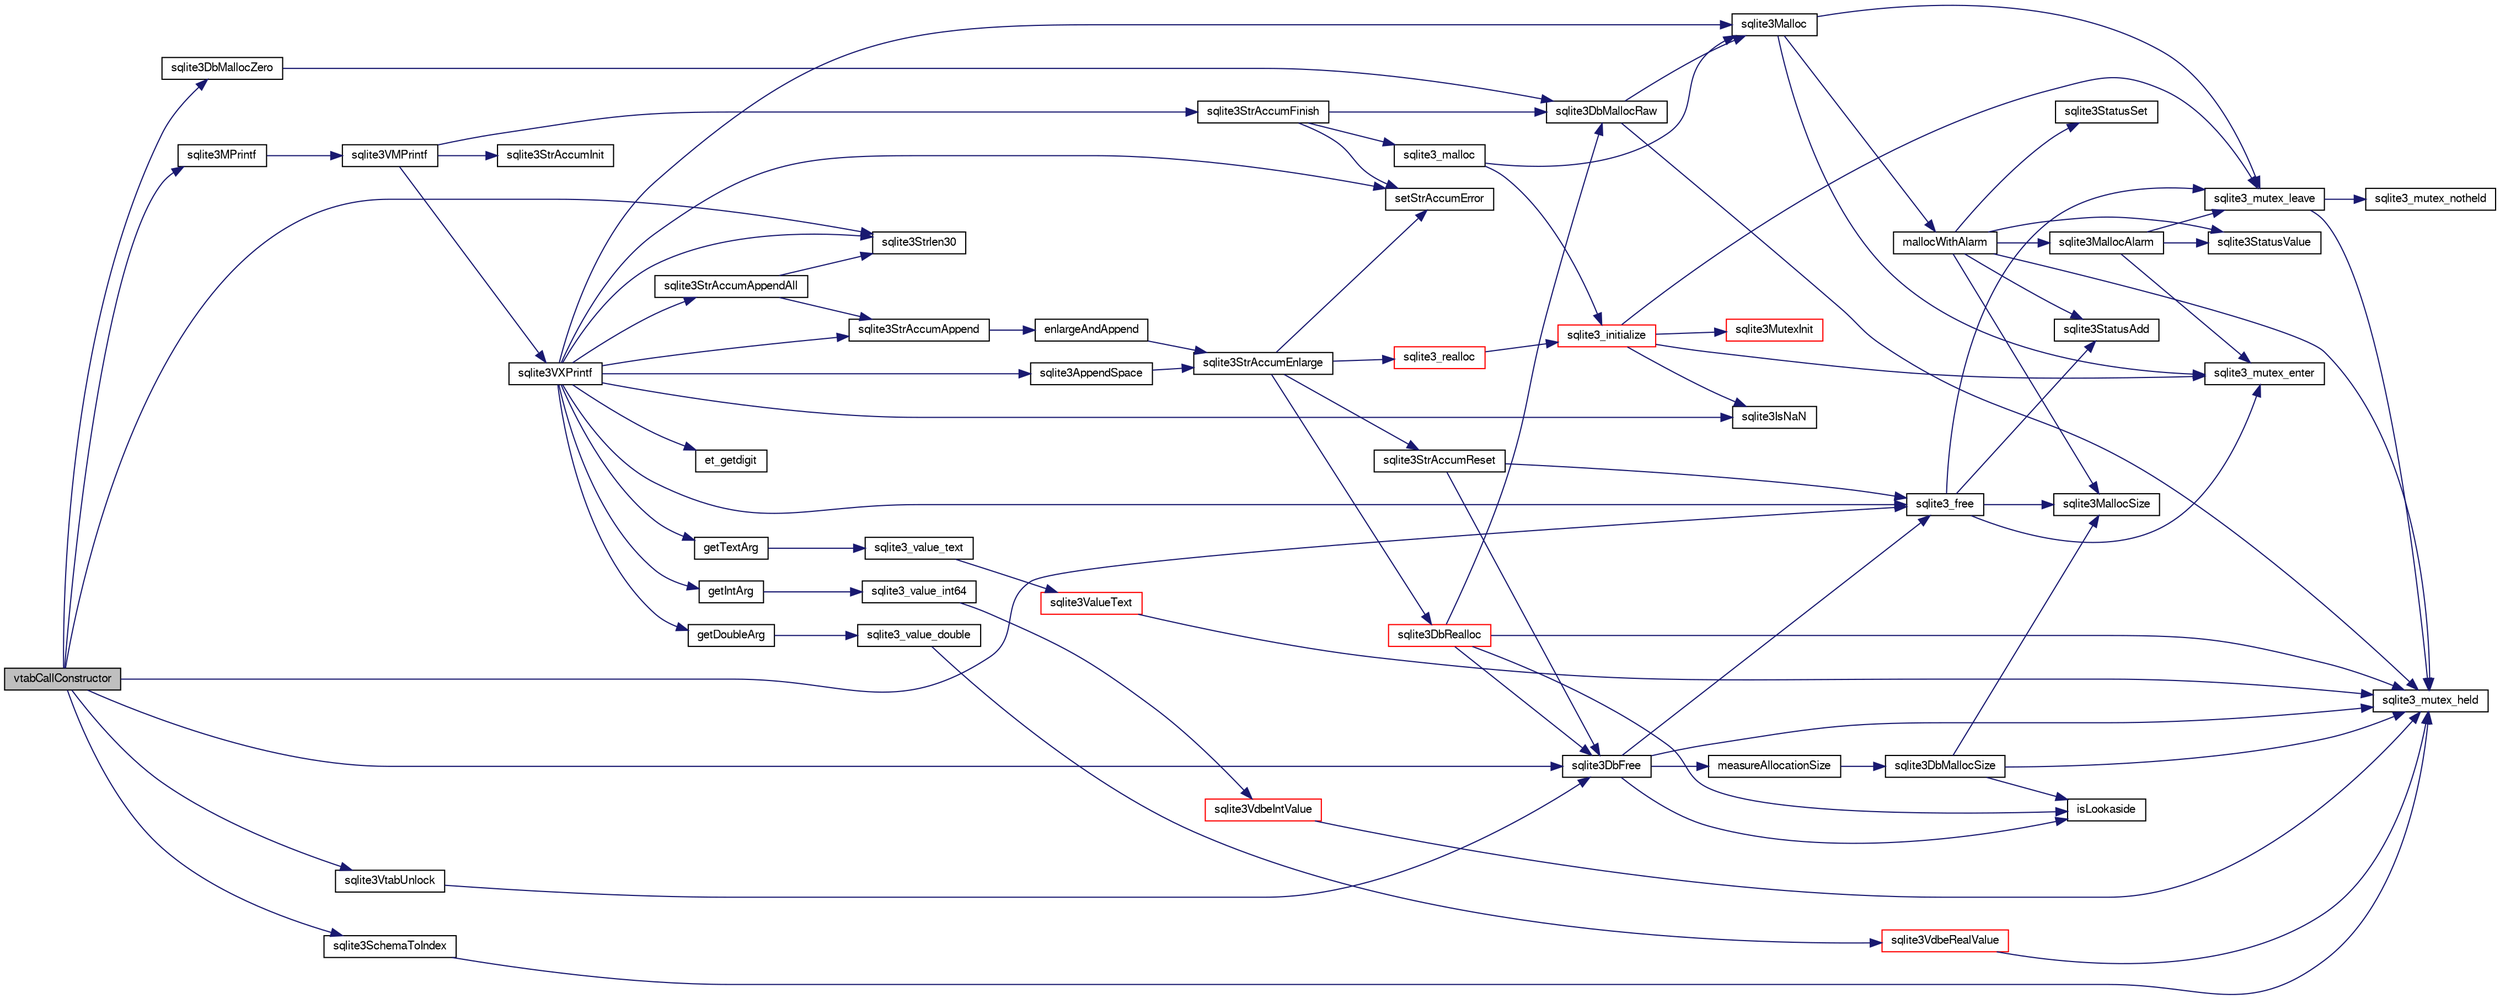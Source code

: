 digraph "vtabCallConstructor"
{
  edge [fontname="FreeSans",fontsize="10",labelfontname="FreeSans",labelfontsize="10"];
  node [fontname="FreeSans",fontsize="10",shape=record];
  rankdir="LR";
  Node890439 [label="vtabCallConstructor",height=0.2,width=0.4,color="black", fillcolor="grey75", style="filled", fontcolor="black"];
  Node890439 -> Node890440 [color="midnightblue",fontsize="10",style="solid",fontname="FreeSans"];
  Node890440 [label="sqlite3MPrintf",height=0.2,width=0.4,color="black", fillcolor="white", style="filled",URL="$sqlite3_8c.html#a208ef0df84e9778778804a19af03efea"];
  Node890440 -> Node890441 [color="midnightblue",fontsize="10",style="solid",fontname="FreeSans"];
  Node890441 [label="sqlite3VMPrintf",height=0.2,width=0.4,color="black", fillcolor="white", style="filled",URL="$sqlite3_8c.html#a05535d0982ef06fbc2ee8195ebbae689"];
  Node890441 -> Node890442 [color="midnightblue",fontsize="10",style="solid",fontname="FreeSans"];
  Node890442 [label="sqlite3StrAccumInit",height=0.2,width=0.4,color="black", fillcolor="white", style="filled",URL="$sqlite3_8c.html#aabf95e113b9d54d519cd15a56215f560"];
  Node890441 -> Node890443 [color="midnightblue",fontsize="10",style="solid",fontname="FreeSans"];
  Node890443 [label="sqlite3VXPrintf",height=0.2,width=0.4,color="black", fillcolor="white", style="filled",URL="$sqlite3_8c.html#a63c25806c9bd4a2b76f9a0eb232c6bde"];
  Node890443 -> Node890444 [color="midnightblue",fontsize="10",style="solid",fontname="FreeSans"];
  Node890444 [label="sqlite3StrAccumAppend",height=0.2,width=0.4,color="black", fillcolor="white", style="filled",URL="$sqlite3_8c.html#a56664fa33def33c5a5245b623441d5e0"];
  Node890444 -> Node890445 [color="midnightblue",fontsize="10",style="solid",fontname="FreeSans"];
  Node890445 [label="enlargeAndAppend",height=0.2,width=0.4,color="black", fillcolor="white", style="filled",URL="$sqlite3_8c.html#a25b21e61dc0883d849890eaa8a18088a"];
  Node890445 -> Node890446 [color="midnightblue",fontsize="10",style="solid",fontname="FreeSans"];
  Node890446 [label="sqlite3StrAccumEnlarge",height=0.2,width=0.4,color="black", fillcolor="white", style="filled",URL="$sqlite3_8c.html#a38976500a97c69d65086eeccca82dd96"];
  Node890446 -> Node890447 [color="midnightblue",fontsize="10",style="solid",fontname="FreeSans"];
  Node890447 [label="setStrAccumError",height=0.2,width=0.4,color="black", fillcolor="white", style="filled",URL="$sqlite3_8c.html#a3dc479a1fc8ba1ab8edfe51f8a0b102c"];
  Node890446 -> Node890448 [color="midnightblue",fontsize="10",style="solid",fontname="FreeSans"];
  Node890448 [label="sqlite3StrAccumReset",height=0.2,width=0.4,color="black", fillcolor="white", style="filled",URL="$sqlite3_8c.html#ad7e70f4ec9d2fa3a63a371e2c7c555d8"];
  Node890448 -> Node890449 [color="midnightblue",fontsize="10",style="solid",fontname="FreeSans"];
  Node890449 [label="sqlite3DbFree",height=0.2,width=0.4,color="black", fillcolor="white", style="filled",URL="$sqlite3_8c.html#ac70ab821a6607b4a1b909582dc37a069"];
  Node890449 -> Node890450 [color="midnightblue",fontsize="10",style="solid",fontname="FreeSans"];
  Node890450 [label="sqlite3_mutex_held",height=0.2,width=0.4,color="black", fillcolor="white", style="filled",URL="$sqlite3_8c.html#acf77da68932b6bc163c5e68547ecc3e7"];
  Node890449 -> Node890451 [color="midnightblue",fontsize="10",style="solid",fontname="FreeSans"];
  Node890451 [label="measureAllocationSize",height=0.2,width=0.4,color="black", fillcolor="white", style="filled",URL="$sqlite3_8c.html#a45731e644a22fdb756e2b6337224217a"];
  Node890451 -> Node890452 [color="midnightblue",fontsize="10",style="solid",fontname="FreeSans"];
  Node890452 [label="sqlite3DbMallocSize",height=0.2,width=0.4,color="black", fillcolor="white", style="filled",URL="$sqlite3_8c.html#aa397e5a8a03495203a0767abf0a71f86"];
  Node890452 -> Node890453 [color="midnightblue",fontsize="10",style="solid",fontname="FreeSans"];
  Node890453 [label="sqlite3MallocSize",height=0.2,width=0.4,color="black", fillcolor="white", style="filled",URL="$sqlite3_8c.html#acf5d2a5f35270bafb050bd2def576955"];
  Node890452 -> Node890450 [color="midnightblue",fontsize="10",style="solid",fontname="FreeSans"];
  Node890452 -> Node890454 [color="midnightblue",fontsize="10",style="solid",fontname="FreeSans"];
  Node890454 [label="isLookaside",height=0.2,width=0.4,color="black", fillcolor="white", style="filled",URL="$sqlite3_8c.html#a770fa05ff9717b75e16f4d968a77b897"];
  Node890449 -> Node890454 [color="midnightblue",fontsize="10",style="solid",fontname="FreeSans"];
  Node890449 -> Node890455 [color="midnightblue",fontsize="10",style="solid",fontname="FreeSans"];
  Node890455 [label="sqlite3_free",height=0.2,width=0.4,color="black", fillcolor="white", style="filled",URL="$sqlite3_8c.html#a6552349e36a8a691af5487999ab09519"];
  Node890455 -> Node890456 [color="midnightblue",fontsize="10",style="solid",fontname="FreeSans"];
  Node890456 [label="sqlite3_mutex_enter",height=0.2,width=0.4,color="black", fillcolor="white", style="filled",URL="$sqlite3_8c.html#a1c12cde690bd89f104de5cbad12a6bf5"];
  Node890455 -> Node890457 [color="midnightblue",fontsize="10",style="solid",fontname="FreeSans"];
  Node890457 [label="sqlite3StatusAdd",height=0.2,width=0.4,color="black", fillcolor="white", style="filled",URL="$sqlite3_8c.html#afa029f93586aeab4cc85360905dae9cd"];
  Node890455 -> Node890453 [color="midnightblue",fontsize="10",style="solid",fontname="FreeSans"];
  Node890455 -> Node890458 [color="midnightblue",fontsize="10",style="solid",fontname="FreeSans"];
  Node890458 [label="sqlite3_mutex_leave",height=0.2,width=0.4,color="black", fillcolor="white", style="filled",URL="$sqlite3_8c.html#a5838d235601dbd3c1fa993555c6bcc93"];
  Node890458 -> Node890450 [color="midnightblue",fontsize="10",style="solid",fontname="FreeSans"];
  Node890458 -> Node890459 [color="midnightblue",fontsize="10",style="solid",fontname="FreeSans"];
  Node890459 [label="sqlite3_mutex_notheld",height=0.2,width=0.4,color="black", fillcolor="white", style="filled",URL="$sqlite3_8c.html#a83967c837c1c000d3b5adcfaa688f5dc"];
  Node890448 -> Node890455 [color="midnightblue",fontsize="10",style="solid",fontname="FreeSans"];
  Node890446 -> Node890460 [color="midnightblue",fontsize="10",style="solid",fontname="FreeSans"];
  Node890460 [label="sqlite3DbRealloc",height=0.2,width=0.4,color="red", fillcolor="white", style="filled",URL="$sqlite3_8c.html#ae028f4902a9d29bcaf310ff289ee87dc"];
  Node890460 -> Node890450 [color="midnightblue",fontsize="10",style="solid",fontname="FreeSans"];
  Node890460 -> Node890461 [color="midnightblue",fontsize="10",style="solid",fontname="FreeSans"];
  Node890461 [label="sqlite3DbMallocRaw",height=0.2,width=0.4,color="black", fillcolor="white", style="filled",URL="$sqlite3_8c.html#abbe8be0cf7175e11ddc3e2218fad924e"];
  Node890461 -> Node890450 [color="midnightblue",fontsize="10",style="solid",fontname="FreeSans"];
  Node890461 -> Node890462 [color="midnightblue",fontsize="10",style="solid",fontname="FreeSans"];
  Node890462 [label="sqlite3Malloc",height=0.2,width=0.4,color="black", fillcolor="white", style="filled",URL="$sqlite3_8c.html#a361a2eaa846b1885f123abe46f5d8b2b"];
  Node890462 -> Node890456 [color="midnightblue",fontsize="10",style="solid",fontname="FreeSans"];
  Node890462 -> Node890463 [color="midnightblue",fontsize="10",style="solid",fontname="FreeSans"];
  Node890463 [label="mallocWithAlarm",height=0.2,width=0.4,color="black", fillcolor="white", style="filled",URL="$sqlite3_8c.html#ab070d5cf8e48ec8a6a43cf025d48598b"];
  Node890463 -> Node890450 [color="midnightblue",fontsize="10",style="solid",fontname="FreeSans"];
  Node890463 -> Node890464 [color="midnightblue",fontsize="10",style="solid",fontname="FreeSans"];
  Node890464 [label="sqlite3StatusSet",height=0.2,width=0.4,color="black", fillcolor="white", style="filled",URL="$sqlite3_8c.html#afec7586c01fcb5ea17dc9d7725a589d9"];
  Node890463 -> Node890465 [color="midnightblue",fontsize="10",style="solid",fontname="FreeSans"];
  Node890465 [label="sqlite3StatusValue",height=0.2,width=0.4,color="black", fillcolor="white", style="filled",URL="$sqlite3_8c.html#a30b8ac296c6e200c1fa57708d52c6ef6"];
  Node890463 -> Node890466 [color="midnightblue",fontsize="10",style="solid",fontname="FreeSans"];
  Node890466 [label="sqlite3MallocAlarm",height=0.2,width=0.4,color="black", fillcolor="white", style="filled",URL="$sqlite3_8c.html#ada66988e8471d1198f3219c062377508"];
  Node890466 -> Node890465 [color="midnightblue",fontsize="10",style="solid",fontname="FreeSans"];
  Node890466 -> Node890458 [color="midnightblue",fontsize="10",style="solid",fontname="FreeSans"];
  Node890466 -> Node890456 [color="midnightblue",fontsize="10",style="solid",fontname="FreeSans"];
  Node890463 -> Node890453 [color="midnightblue",fontsize="10",style="solid",fontname="FreeSans"];
  Node890463 -> Node890457 [color="midnightblue",fontsize="10",style="solid",fontname="FreeSans"];
  Node890462 -> Node890458 [color="midnightblue",fontsize="10",style="solid",fontname="FreeSans"];
  Node890460 -> Node890454 [color="midnightblue",fontsize="10",style="solid",fontname="FreeSans"];
  Node890460 -> Node890449 [color="midnightblue",fontsize="10",style="solid",fontname="FreeSans"];
  Node890446 -> Node890643 [color="midnightblue",fontsize="10",style="solid",fontname="FreeSans"];
  Node890643 [label="sqlite3_realloc",height=0.2,width=0.4,color="red", fillcolor="white", style="filled",URL="$sqlite3_8c.html#a822d9e42f6ab4b2ec803f311aeb9618d"];
  Node890643 -> Node890468 [color="midnightblue",fontsize="10",style="solid",fontname="FreeSans"];
  Node890468 [label="sqlite3_initialize",height=0.2,width=0.4,color="red", fillcolor="white", style="filled",URL="$sqlite3_8c.html#ab0c0ee2d5d4cf8b28e9572296a8861df"];
  Node890468 -> Node890469 [color="midnightblue",fontsize="10",style="solid",fontname="FreeSans"];
  Node890469 [label="sqlite3MutexInit",height=0.2,width=0.4,color="red", fillcolor="white", style="filled",URL="$sqlite3_8c.html#a7906afcdd1cdb3d0007eb932398a1158"];
  Node890468 -> Node890456 [color="midnightblue",fontsize="10",style="solid",fontname="FreeSans"];
  Node890468 -> Node890458 [color="midnightblue",fontsize="10",style="solid",fontname="FreeSans"];
  Node890468 -> Node890611 [color="midnightblue",fontsize="10",style="solid",fontname="FreeSans"];
  Node890611 [label="sqlite3IsNaN",height=0.2,width=0.4,color="black", fillcolor="white", style="filled",URL="$sqlite3_8c.html#aed4d78203877c3486765ccbc7feebb50"];
  Node890443 -> Node890716 [color="midnightblue",fontsize="10",style="solid",fontname="FreeSans"];
  Node890716 [label="getIntArg",height=0.2,width=0.4,color="black", fillcolor="white", style="filled",URL="$sqlite3_8c.html#abff258963dbd9205fb299851a64c67be"];
  Node890716 -> Node890602 [color="midnightblue",fontsize="10",style="solid",fontname="FreeSans"];
  Node890602 [label="sqlite3_value_int64",height=0.2,width=0.4,color="black", fillcolor="white", style="filled",URL="$sqlite3_8c.html#ab38d8627f4750672e72712df0b709e0d"];
  Node890602 -> Node890590 [color="midnightblue",fontsize="10",style="solid",fontname="FreeSans"];
  Node890590 [label="sqlite3VdbeIntValue",height=0.2,width=0.4,color="red", fillcolor="white", style="filled",URL="$sqlite3_8c.html#a3dc28e3bfdbecf81633c3697a3aacd45"];
  Node890590 -> Node890450 [color="midnightblue",fontsize="10",style="solid",fontname="FreeSans"];
  Node890443 -> Node890462 [color="midnightblue",fontsize="10",style="solid",fontname="FreeSans"];
  Node890443 -> Node890447 [color="midnightblue",fontsize="10",style="solid",fontname="FreeSans"];
  Node890443 -> Node890717 [color="midnightblue",fontsize="10",style="solid",fontname="FreeSans"];
  Node890717 [label="getDoubleArg",height=0.2,width=0.4,color="black", fillcolor="white", style="filled",URL="$sqlite3_8c.html#a1cf25120072c85bd261983b24c12c3d9"];
  Node890717 -> Node890606 [color="midnightblue",fontsize="10",style="solid",fontname="FreeSans"];
  Node890606 [label="sqlite3_value_double",height=0.2,width=0.4,color="black", fillcolor="white", style="filled",URL="$sqlite3_8c.html#a3e50c1a2dd484a8b6911c9d163816b88"];
  Node890606 -> Node890607 [color="midnightblue",fontsize="10",style="solid",fontname="FreeSans"];
  Node890607 [label="sqlite3VdbeRealValue",height=0.2,width=0.4,color="red", fillcolor="white", style="filled",URL="$sqlite3_8c.html#a5bf943a4f9a5516911b3bc610e3d64e0"];
  Node890607 -> Node890450 [color="midnightblue",fontsize="10",style="solid",fontname="FreeSans"];
  Node890443 -> Node890611 [color="midnightblue",fontsize="10",style="solid",fontname="FreeSans"];
  Node890443 -> Node890529 [color="midnightblue",fontsize="10",style="solid",fontname="FreeSans"];
  Node890529 [label="sqlite3Strlen30",height=0.2,width=0.4,color="black", fillcolor="white", style="filled",URL="$sqlite3_8c.html#a3dcd80ba41f1a308193dee74857b62a7"];
  Node890443 -> Node890718 [color="midnightblue",fontsize="10",style="solid",fontname="FreeSans"];
  Node890718 [label="et_getdigit",height=0.2,width=0.4,color="black", fillcolor="white", style="filled",URL="$sqlite3_8c.html#a40c5a308749ad07cc2397a53e081bff0"];
  Node890443 -> Node890719 [color="midnightblue",fontsize="10",style="solid",fontname="FreeSans"];
  Node890719 [label="getTextArg",height=0.2,width=0.4,color="black", fillcolor="white", style="filled",URL="$sqlite3_8c.html#afbb41850423ef20071cefaab0431e04d"];
  Node890719 -> Node890534 [color="midnightblue",fontsize="10",style="solid",fontname="FreeSans"];
  Node890534 [label="sqlite3_value_text",height=0.2,width=0.4,color="black", fillcolor="white", style="filled",URL="$sqlite3_8c.html#aef2ace3239e6dd59c74110faa70f8171"];
  Node890534 -> Node890535 [color="midnightblue",fontsize="10",style="solid",fontname="FreeSans"];
  Node890535 [label="sqlite3ValueText",height=0.2,width=0.4,color="red", fillcolor="white", style="filled",URL="$sqlite3_8c.html#ad567a94e52d1adf81f4857fdba00a59b"];
  Node890535 -> Node890450 [color="midnightblue",fontsize="10",style="solid",fontname="FreeSans"];
  Node890443 -> Node890720 [color="midnightblue",fontsize="10",style="solid",fontname="FreeSans"];
  Node890720 [label="sqlite3StrAccumAppendAll",height=0.2,width=0.4,color="black", fillcolor="white", style="filled",URL="$sqlite3_8c.html#acaf8f3e4f99a3c3a4a77e9c987547289"];
  Node890720 -> Node890444 [color="midnightblue",fontsize="10",style="solid",fontname="FreeSans"];
  Node890720 -> Node890529 [color="midnightblue",fontsize="10",style="solid",fontname="FreeSans"];
  Node890443 -> Node890721 [color="midnightblue",fontsize="10",style="solid",fontname="FreeSans"];
  Node890721 [label="sqlite3AppendSpace",height=0.2,width=0.4,color="black", fillcolor="white", style="filled",URL="$sqlite3_8c.html#aefd38a5afc0020d4a93855c3ee7c63a8"];
  Node890721 -> Node890446 [color="midnightblue",fontsize="10",style="solid",fontname="FreeSans"];
  Node890443 -> Node890455 [color="midnightblue",fontsize="10",style="solid",fontname="FreeSans"];
  Node890441 -> Node890493 [color="midnightblue",fontsize="10",style="solid",fontname="FreeSans"];
  Node890493 [label="sqlite3StrAccumFinish",height=0.2,width=0.4,color="black", fillcolor="white", style="filled",URL="$sqlite3_8c.html#adb7f26b10ac1b847db6f000ef4c2e2ba"];
  Node890493 -> Node890461 [color="midnightblue",fontsize="10",style="solid",fontname="FreeSans"];
  Node890493 -> Node890494 [color="midnightblue",fontsize="10",style="solid",fontname="FreeSans"];
  Node890494 [label="sqlite3_malloc",height=0.2,width=0.4,color="black", fillcolor="white", style="filled",URL="$sqlite3_8c.html#ac79dba55fc32b6a840cf5a9769bce7cd"];
  Node890494 -> Node890468 [color="midnightblue",fontsize="10",style="solid",fontname="FreeSans"];
  Node890494 -> Node890462 [color="midnightblue",fontsize="10",style="solid",fontname="FreeSans"];
  Node890493 -> Node890447 [color="midnightblue",fontsize="10",style="solid",fontname="FreeSans"];
  Node890439 -> Node890655 [color="midnightblue",fontsize="10",style="solid",fontname="FreeSans"];
  Node890655 [label="sqlite3DbMallocZero",height=0.2,width=0.4,color="black", fillcolor="white", style="filled",URL="$sqlite3_8c.html#a49cfebac9d6067a03442c92af73f33e4"];
  Node890655 -> Node890461 [color="midnightblue",fontsize="10",style="solid",fontname="FreeSans"];
  Node890439 -> Node890449 [color="midnightblue",fontsize="10",style="solid",fontname="FreeSans"];
  Node890439 -> Node890722 [color="midnightblue",fontsize="10",style="solid",fontname="FreeSans"];
  Node890722 [label="sqlite3SchemaToIndex",height=0.2,width=0.4,color="black", fillcolor="white", style="filled",URL="$sqlite3_8c.html#ad9ef77a42022f1f8c8ab71b5761f5134"];
  Node890722 -> Node890450 [color="midnightblue",fontsize="10",style="solid",fontname="FreeSans"];
  Node890439 -> Node890455 [color="midnightblue",fontsize="10",style="solid",fontname="FreeSans"];
  Node890439 -> Node890723 [color="midnightblue",fontsize="10",style="solid",fontname="FreeSans"];
  Node890723 [label="sqlite3VtabUnlock",height=0.2,width=0.4,color="black", fillcolor="white", style="filled",URL="$sqlite3_8c.html#a8b3341682c7724d767ebc8288b9063b4"];
  Node890723 -> Node890449 [color="midnightblue",fontsize="10",style="solid",fontname="FreeSans"];
  Node890439 -> Node890529 [color="midnightblue",fontsize="10",style="solid",fontname="FreeSans"];
}
